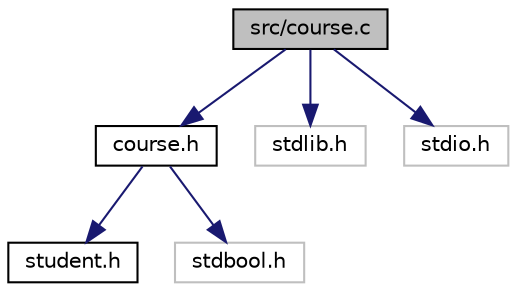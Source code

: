 digraph "src/course.c"
{
 // LATEX_PDF_SIZE
  edge [fontname="Helvetica",fontsize="10",labelfontname="Helvetica",labelfontsize="10"];
  node [fontname="Helvetica",fontsize="10",shape=record];
  Node1 [label="src/course.c",height=0.2,width=0.4,color="black", fillcolor="grey75", style="filled", fontcolor="black",tooltip="This file implements functions for the Course struct, including enrolling a student,..."];
  Node1 -> Node2 [color="midnightblue",fontsize="10",style="solid",fontname="Helvetica"];
  Node2 [label="course.h",height=0.2,width=0.4,color="black", fillcolor="white", style="filled",URL="$course_8h_source.html",tooltip=" "];
  Node2 -> Node3 [color="midnightblue",fontsize="10",style="solid",fontname="Helvetica"];
  Node3 [label="student.h",height=0.2,width=0.4,color="black", fillcolor="white", style="filled",URL="$student_8h_source.html",tooltip=" "];
  Node2 -> Node4 [color="midnightblue",fontsize="10",style="solid",fontname="Helvetica"];
  Node4 [label="stdbool.h",height=0.2,width=0.4,color="grey75", fillcolor="white", style="filled",tooltip=" "];
  Node1 -> Node5 [color="midnightblue",fontsize="10",style="solid",fontname="Helvetica"];
  Node5 [label="stdlib.h",height=0.2,width=0.4,color="grey75", fillcolor="white", style="filled",tooltip=" "];
  Node1 -> Node6 [color="midnightblue",fontsize="10",style="solid",fontname="Helvetica"];
  Node6 [label="stdio.h",height=0.2,width=0.4,color="grey75", fillcolor="white", style="filled",tooltip=" "];
}
